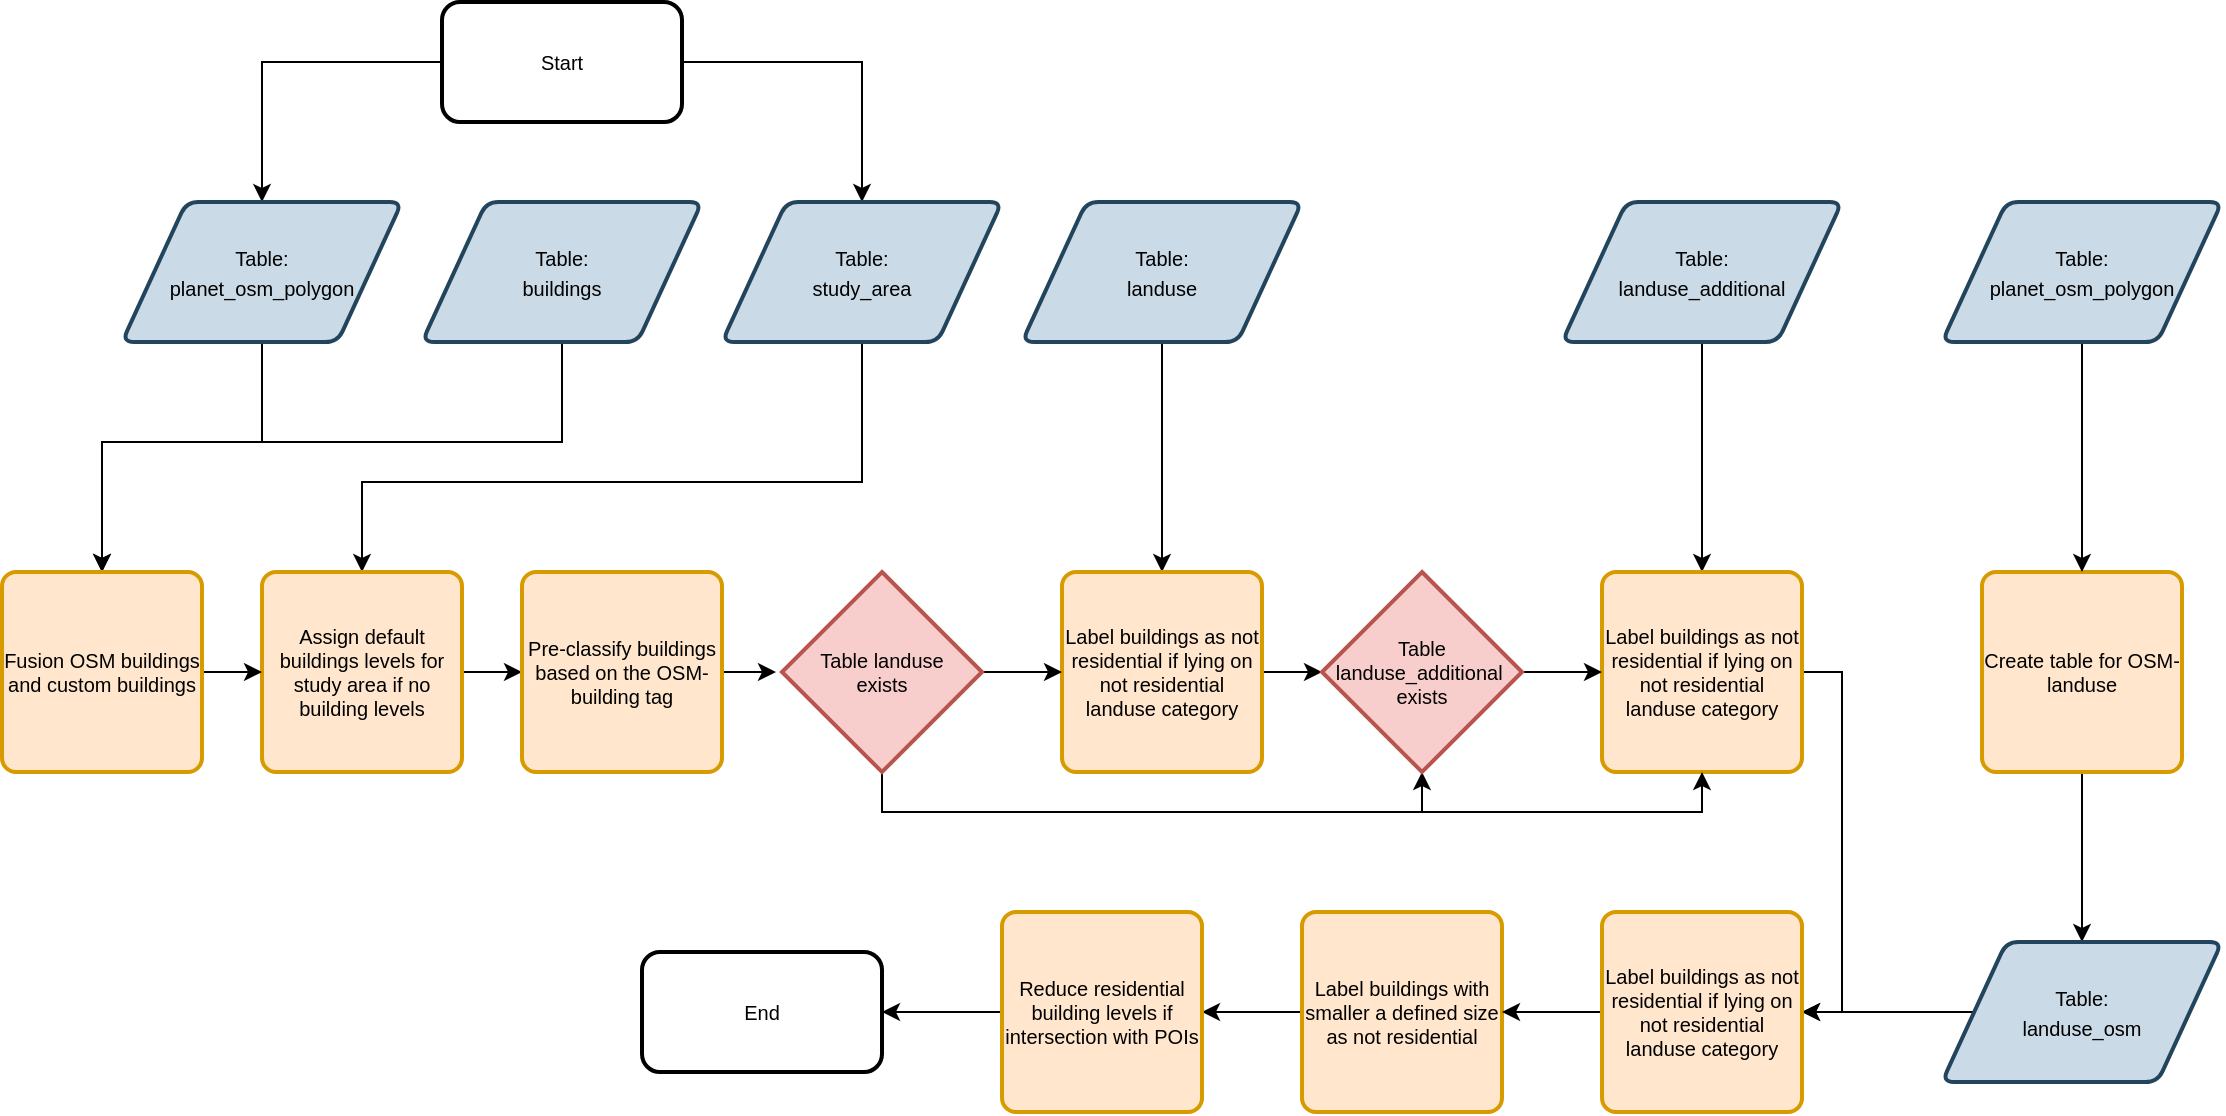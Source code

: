 <mxfile version="14.2.9" type="github">
  <diagram id="gSiPfwgvA54Z1C3vehDS" name="Page-1">
    <mxGraphModel dx="2252" dy="1243" grid="1" gridSize="10" guides="1" tooltips="1" connect="1" arrows="1" fold="1" page="1" pageScale="1" pageWidth="827" pageHeight="1169" math="0" shadow="0">
      <root>
        <mxCell id="0" />
        <mxCell id="1" parent="0" />
        <mxCell id="79B8dK87wqLwpo8yn6WV-7" style="edgeStyle=orthogonalEdgeStyle;rounded=0;orthogonalLoop=1;jettySize=auto;html=1;" parent="1" source="79B8dK87wqLwpo8yn6WV-3" target="79B8dK87wqLwpo8yn6WV-5" edge="1">
          <mxGeometry relative="1" as="geometry" />
        </mxCell>
        <mxCell id="79B8dK87wqLwpo8yn6WV-8" style="edgeStyle=orthogonalEdgeStyle;rounded=0;orthogonalLoop=1;jettySize=auto;html=1;entryX=0.5;entryY=0;entryDx=0;entryDy=0;" parent="1" source="79B8dK87wqLwpo8yn6WV-3" target="79B8dK87wqLwpo8yn6WV-6" edge="1">
          <mxGeometry relative="1" as="geometry" />
        </mxCell>
        <mxCell id="79B8dK87wqLwpo8yn6WV-3" value="&lt;font style=&quot;font-size: 10px;&quot;&gt;Start&lt;/font&gt;" style="rounded=1;whiteSpace=wrap;html=1;strokeWidth=2;fontSize=10;" parent="1" vertex="1">
          <mxGeometry x="350" y="200" width="120" height="60" as="geometry" />
        </mxCell>
        <mxCell id="Ia5hEZytAEmgdlomByLA-24" style="edgeStyle=orthogonalEdgeStyle;rounded=0;orthogonalLoop=1;jettySize=auto;html=1;entryX=0.5;entryY=0;entryDx=0;entryDy=0;" edge="1" parent="1" source="79B8dK87wqLwpo8yn6WV-5" target="Ia5hEZytAEmgdlomByLA-23">
          <mxGeometry relative="1" as="geometry">
            <Array as="points">
              <mxPoint x="260" y="420" />
              <mxPoint x="180" y="420" />
            </Array>
          </mxGeometry>
        </mxCell>
        <mxCell id="79B8dK87wqLwpo8yn6WV-5" value="&lt;font style=&quot;font-size: 10px&quot;&gt;Table:&lt;br&gt;planet_osm_polygon&lt;/font&gt;" style="shape=parallelogram;html=1;strokeWidth=2;perimeter=parallelogramPerimeter;whiteSpace=wrap;rounded=1;arcSize=12;size=0.23;strokeColor=#23445d;fillColor=#CADAE6;" parent="1" vertex="1">
          <mxGeometry x="190" y="300" width="140" height="70" as="geometry" />
        </mxCell>
        <mxCell id="Ia5hEZytAEmgdlomByLA-28" style="edgeStyle=orthogonalEdgeStyle;rounded=0;orthogonalLoop=1;jettySize=auto;html=1;" edge="1" parent="1" source="79B8dK87wqLwpo8yn6WV-6" target="79B8dK87wqLwpo8yn6WV-12">
          <mxGeometry relative="1" as="geometry">
            <Array as="points">
              <mxPoint x="560" y="440" />
              <mxPoint x="310" y="440" />
            </Array>
          </mxGeometry>
        </mxCell>
        <mxCell id="79B8dK87wqLwpo8yn6WV-6" value="&lt;font style=&quot;font-size: 10px&quot;&gt;Table:&lt;br&gt;study_area&lt;/font&gt;" style="shape=parallelogram;html=1;strokeWidth=2;perimeter=parallelogramPerimeter;whiteSpace=wrap;rounded=1;arcSize=12;size=0.23;strokeColor=#23445d;fillColor=#CADAE6;" parent="1" vertex="1">
          <mxGeometry x="490" y="300" width="140" height="70" as="geometry" />
        </mxCell>
        <mxCell id="79B8dK87wqLwpo8yn6WV-23" style="edgeStyle=orthogonalEdgeStyle;rounded=0;orthogonalLoop=1;jettySize=auto;html=1;entryX=0;entryY=0.5;entryDx=0;entryDy=0;fontSize=10;" parent="1" source="79B8dK87wqLwpo8yn6WV-12" target="79B8dK87wqLwpo8yn6WV-13" edge="1">
          <mxGeometry relative="1" as="geometry" />
        </mxCell>
        <mxCell id="79B8dK87wqLwpo8yn6WV-12" value="Assign default buildings levels for study area if no building levels" style="rounded=1;whiteSpace=wrap;html=1;absoluteArcSize=1;arcSize=14;strokeWidth=2;fontSize=10;fillColor=#ffe6cc;strokeColor=#d79b00;" parent="1" vertex="1">
          <mxGeometry x="260" y="485" width="100" height="100" as="geometry" />
        </mxCell>
        <mxCell id="79B8dK87wqLwpo8yn6WV-36" style="edgeStyle=orthogonalEdgeStyle;rounded=0;orthogonalLoop=1;jettySize=auto;html=1;exitX=1;exitY=0.5;exitDx=0;exitDy=0;entryX=-0.03;entryY=0.495;entryDx=0;entryDy=0;entryPerimeter=0;fontSize=10;" parent="1" source="79B8dK87wqLwpo8yn6WV-13" target="79B8dK87wqLwpo8yn6WV-35" edge="1">
          <mxGeometry relative="1" as="geometry" />
        </mxCell>
        <mxCell id="79B8dK87wqLwpo8yn6WV-13" value="Pre-classify buildings based on the OSM-building tag" style="rounded=1;whiteSpace=wrap;html=1;absoluteArcSize=1;arcSize=14;strokeWidth=2;fontSize=10;fillColor=#ffe6cc;strokeColor=#d79b00;" parent="1" vertex="1">
          <mxGeometry x="390" y="485" width="100" height="100" as="geometry" />
        </mxCell>
        <mxCell id="79B8dK87wqLwpo8yn6WV-29" style="edgeStyle=orthogonalEdgeStyle;rounded=0;orthogonalLoop=1;jettySize=auto;html=1;fontSize=10;" parent="1" source="79B8dK87wqLwpo8yn6WV-14" target="79B8dK87wqLwpo8yn6WV-18" edge="1">
          <mxGeometry relative="1" as="geometry" />
        </mxCell>
        <mxCell id="79B8dK87wqLwpo8yn6WV-14" value="Create table for OSM-landuse" style="rounded=1;whiteSpace=wrap;html=1;absoluteArcSize=1;arcSize=14;strokeWidth=2;fontSize=10;fillColor=#ffe6cc;strokeColor=#d79b00;" parent="1" vertex="1">
          <mxGeometry x="1120" y="485" width="100" height="100" as="geometry" />
        </mxCell>
        <mxCell id="Ia5hEZytAEmgdlomByLA-18" value="" style="edgeStyle=orthogonalEdgeStyle;rounded=0;orthogonalLoop=1;jettySize=auto;html=1;" edge="1" parent="1" source="79B8dK87wqLwpo8yn6WV-18" target="Ia5hEZytAEmgdlomByLA-10">
          <mxGeometry relative="1" as="geometry" />
        </mxCell>
        <mxCell id="79B8dK87wqLwpo8yn6WV-18" value="&lt;font style=&quot;font-size: 10px&quot;&gt;Table:&lt;br&gt;landuse_osm&lt;/font&gt;" style="shape=parallelogram;html=1;strokeWidth=2;perimeter=parallelogramPerimeter;whiteSpace=wrap;rounded=1;arcSize=12;size=0.23;strokeColor=#23445d;fillColor=#CADAE6;" parent="1" vertex="1">
          <mxGeometry x="1100" y="670" width="140" height="70" as="geometry" />
        </mxCell>
        <mxCell id="Ia5hEZytAEmgdlomByLA-17" style="edgeStyle=orthogonalEdgeStyle;rounded=0;orthogonalLoop=1;jettySize=auto;html=1;" edge="1" parent="1" source="79B8dK87wqLwpo8yn6WV-21" target="79B8dK87wqLwpo8yn6WV-14">
          <mxGeometry relative="1" as="geometry" />
        </mxCell>
        <mxCell id="79B8dK87wqLwpo8yn6WV-21" value="&lt;font style=&quot;font-size: 10px&quot;&gt;Table:&lt;br&gt;planet_osm_polygon&lt;/font&gt;" style="shape=parallelogram;html=1;strokeWidth=2;perimeter=parallelogramPerimeter;whiteSpace=wrap;rounded=1;arcSize=12;size=0.23;strokeColor=#23445d;fillColor=#CADAE6;" parent="1" vertex="1">
          <mxGeometry x="1100" y="300" width="140" height="70" as="geometry" />
        </mxCell>
        <mxCell id="Ia5hEZytAEmgdlomByLA-5" style="edgeStyle=orthogonalEdgeStyle;rounded=0;orthogonalLoop=1;jettySize=auto;html=1;" edge="1" parent="1" source="79B8dK87wqLwpo8yn6WV-24" target="79B8dK87wqLwpo8yn6WV-25">
          <mxGeometry relative="1" as="geometry" />
        </mxCell>
        <mxCell id="79B8dK87wqLwpo8yn6WV-24" value="&lt;font style=&quot;font-size: 10px&quot;&gt;Table:&lt;br&gt;landuse&lt;br&gt;&lt;/font&gt;" style="shape=parallelogram;html=1;strokeWidth=2;perimeter=parallelogramPerimeter;whiteSpace=wrap;rounded=1;arcSize=12;size=0.23;strokeColor=#23445d;fillColor=#CADAE6;" parent="1" vertex="1">
          <mxGeometry x="640" y="300" width="140" height="70" as="geometry" />
        </mxCell>
        <mxCell id="Ia5hEZytAEmgdlomByLA-7" style="edgeStyle=orthogonalEdgeStyle;rounded=0;orthogonalLoop=1;jettySize=auto;html=1;exitX=1;exitY=0.5;exitDx=0;exitDy=0;entryX=0;entryY=0.5;entryDx=0;entryDy=0;entryPerimeter=0;" edge="1" parent="1" source="79B8dK87wqLwpo8yn6WV-25" target="79B8dK87wqLwpo8yn6WV-38">
          <mxGeometry relative="1" as="geometry" />
        </mxCell>
        <mxCell id="79B8dK87wqLwpo8yn6WV-25" value="Label buildings as not residential if lying on not residential landuse category" style="rounded=1;whiteSpace=wrap;html=1;absoluteArcSize=1;arcSize=14;strokeWidth=2;fontSize=10;fillColor=#ffe6cc;strokeColor=#d79b00;" parent="1" vertex="1">
          <mxGeometry x="660" y="485" width="100" height="100" as="geometry" />
        </mxCell>
        <mxCell id="Ia5hEZytAEmgdlomByLA-8" style="edgeStyle=orthogonalEdgeStyle;rounded=0;orthogonalLoop=1;jettySize=auto;html=1;entryX=0.5;entryY=0;entryDx=0;entryDy=0;" edge="1" parent="1" source="79B8dK87wqLwpo8yn6WV-30" target="79B8dK87wqLwpo8yn6WV-31">
          <mxGeometry relative="1" as="geometry" />
        </mxCell>
        <mxCell id="79B8dK87wqLwpo8yn6WV-30" value="&lt;font style=&quot;font-size: 10px&quot;&gt;Table:&lt;br&gt;landuse_additional&lt;br&gt;&lt;/font&gt;" style="shape=parallelogram;html=1;strokeWidth=2;perimeter=parallelogramPerimeter;whiteSpace=wrap;rounded=1;arcSize=12;size=0.23;strokeColor=#23445d;fillColor=#CADAE6;" parent="1" vertex="1">
          <mxGeometry x="910" y="300" width="140" height="70" as="geometry" />
        </mxCell>
        <mxCell id="Ia5hEZytAEmgdlomByLA-15" style="edgeStyle=orthogonalEdgeStyle;rounded=0;orthogonalLoop=1;jettySize=auto;html=1;exitX=1;exitY=0.5;exitDx=0;exitDy=0;entryX=1;entryY=0.5;entryDx=0;entryDy=0;" edge="1" parent="1" source="79B8dK87wqLwpo8yn6WV-31" target="Ia5hEZytAEmgdlomByLA-10">
          <mxGeometry relative="1" as="geometry" />
        </mxCell>
        <mxCell id="79B8dK87wqLwpo8yn6WV-31" value="Label buildings as not residential if lying on not residential landuse category" style="rounded=1;whiteSpace=wrap;html=1;absoluteArcSize=1;arcSize=14;strokeWidth=2;fontSize=10;fillColor=#ffe6cc;strokeColor=#d79b00;" parent="1" vertex="1">
          <mxGeometry x="930" y="485" width="100" height="100" as="geometry" />
        </mxCell>
        <mxCell id="Ia5hEZytAEmgdlomByLA-4" style="edgeStyle=orthogonalEdgeStyle;rounded=0;orthogonalLoop=1;jettySize=auto;html=1;exitX=1;exitY=0.5;exitDx=0;exitDy=0;exitPerimeter=0;entryX=0;entryY=0.5;entryDx=0;entryDy=0;" edge="1" parent="1" source="79B8dK87wqLwpo8yn6WV-35" target="79B8dK87wqLwpo8yn6WV-25">
          <mxGeometry relative="1" as="geometry" />
        </mxCell>
        <mxCell id="Ia5hEZytAEmgdlomByLA-16" style="edgeStyle=orthogonalEdgeStyle;rounded=0;orthogonalLoop=1;jettySize=auto;html=1;entryX=0.5;entryY=1;entryDx=0;entryDy=0;entryPerimeter=0;" edge="1" parent="1" source="79B8dK87wqLwpo8yn6WV-35" target="79B8dK87wqLwpo8yn6WV-38">
          <mxGeometry relative="1" as="geometry">
            <Array as="points">
              <mxPoint x="570" y="605" />
              <mxPoint x="840" y="605" />
            </Array>
          </mxGeometry>
        </mxCell>
        <mxCell id="79B8dK87wqLwpo8yn6WV-35" value="Table landuse &lt;br&gt;exists" style="strokeWidth=2;html=1;shape=mxgraph.flowchart.decision;whiteSpace=wrap;rounded=1;fontSize=10;fillColor=#f8cecc;strokeColor=#b85450;" parent="1" vertex="1">
          <mxGeometry x="520" y="485" width="100" height="100" as="geometry" />
        </mxCell>
        <mxCell id="Ia5hEZytAEmgdlomByLA-9" style="edgeStyle=orthogonalEdgeStyle;rounded=0;orthogonalLoop=1;jettySize=auto;html=1;exitX=1;exitY=0.5;exitDx=0;exitDy=0;exitPerimeter=0;entryX=0;entryY=0.5;entryDx=0;entryDy=0;" edge="1" parent="1" source="79B8dK87wqLwpo8yn6WV-38" target="79B8dK87wqLwpo8yn6WV-31">
          <mxGeometry relative="1" as="geometry" />
        </mxCell>
        <mxCell id="Ia5hEZytAEmgdlomByLA-21" style="edgeStyle=orthogonalEdgeStyle;rounded=0;orthogonalLoop=1;jettySize=auto;html=1;exitX=0.5;exitY=1;exitDx=0;exitDy=0;exitPerimeter=0;entryX=0.5;entryY=1;entryDx=0;entryDy=0;" edge="1" parent="1" source="79B8dK87wqLwpo8yn6WV-38" target="79B8dK87wqLwpo8yn6WV-31">
          <mxGeometry relative="1" as="geometry" />
        </mxCell>
        <mxCell id="79B8dK87wqLwpo8yn6WV-38" value="Table landuse_additional&amp;nbsp;&lt;br&gt;exists" style="strokeWidth=2;html=1;shape=mxgraph.flowchart.decision;whiteSpace=wrap;rounded=1;fontSize=10;fillColor=#f8cecc;strokeColor=#b85450;" parent="1" vertex="1">
          <mxGeometry x="790" y="485" width="100" height="100" as="geometry" />
        </mxCell>
        <mxCell id="Ia5hEZytAEmgdlomByLA-22" value="" style="edgeStyle=orthogonalEdgeStyle;rounded=0;orthogonalLoop=1;jettySize=auto;html=1;" edge="1" parent="1" source="79B8dK87wqLwpo8yn6WV-40" target="79B8dK87wqLwpo8yn6WV-42">
          <mxGeometry relative="1" as="geometry" />
        </mxCell>
        <mxCell id="79B8dK87wqLwpo8yn6WV-40" value="Label buildings with smaller a defined size as not residential" style="rounded=1;whiteSpace=wrap;html=1;absoluteArcSize=1;arcSize=14;strokeWidth=2;fontSize=10;fillColor=#ffe6cc;strokeColor=#d79b00;" parent="1" vertex="1">
          <mxGeometry x="780" y="655" width="100" height="100" as="geometry" />
        </mxCell>
        <mxCell id="Ia5hEZytAEmgdlomByLA-31" value="" style="edgeStyle=orthogonalEdgeStyle;rounded=0;orthogonalLoop=1;jettySize=auto;html=1;" edge="1" parent="1" source="79B8dK87wqLwpo8yn6WV-42" target="Ia5hEZytAEmgdlomByLA-30">
          <mxGeometry relative="1" as="geometry" />
        </mxCell>
        <mxCell id="79B8dK87wqLwpo8yn6WV-42" value="Reduce residential building levels if intersection with POIs" style="rounded=1;whiteSpace=wrap;html=1;absoluteArcSize=1;arcSize=14;strokeWidth=2;fontSize=10;fillColor=#ffe6cc;strokeColor=#d79b00;" parent="1" vertex="1">
          <mxGeometry x="630" y="655" width="100" height="100" as="geometry" />
        </mxCell>
        <mxCell id="Ia5hEZytAEmgdlomByLA-26" style="edgeStyle=orthogonalEdgeStyle;rounded=0;orthogonalLoop=1;jettySize=auto;html=1;entryX=0.5;entryY=0;entryDx=0;entryDy=0;" edge="1" parent="1" source="Ia5hEZytAEmgdlomByLA-1" target="Ia5hEZytAEmgdlomByLA-23">
          <mxGeometry relative="1" as="geometry">
            <Array as="points">
              <mxPoint x="410" y="420" />
              <mxPoint x="180" y="420" />
            </Array>
          </mxGeometry>
        </mxCell>
        <mxCell id="Ia5hEZytAEmgdlomByLA-1" value="&lt;font style=&quot;font-size: 10px&quot;&gt;Table:&lt;br&gt;buildings&lt;/font&gt;" style="shape=parallelogram;html=1;strokeWidth=2;perimeter=parallelogramPerimeter;whiteSpace=wrap;rounded=1;arcSize=12;size=0.23;strokeColor=#23445d;fillColor=#CADAE6;" vertex="1" parent="1">
          <mxGeometry x="340" y="300" width="140" height="70" as="geometry" />
        </mxCell>
        <mxCell id="Ia5hEZytAEmgdlomByLA-19" value="" style="edgeStyle=orthogonalEdgeStyle;rounded=0;orthogonalLoop=1;jettySize=auto;html=1;" edge="1" parent="1" source="Ia5hEZytAEmgdlomByLA-10" target="79B8dK87wqLwpo8yn6WV-40">
          <mxGeometry relative="1" as="geometry" />
        </mxCell>
        <mxCell id="Ia5hEZytAEmgdlomByLA-10" value="Label buildings as not residential if lying on not residential landuse category" style="rounded=1;whiteSpace=wrap;html=1;absoluteArcSize=1;arcSize=14;strokeWidth=2;fontSize=10;fillColor=#ffe6cc;strokeColor=#d79b00;" vertex="1" parent="1">
          <mxGeometry x="930" y="655" width="100" height="100" as="geometry" />
        </mxCell>
        <mxCell id="Ia5hEZytAEmgdlomByLA-27" value="" style="edgeStyle=orthogonalEdgeStyle;rounded=0;orthogonalLoop=1;jettySize=auto;html=1;" edge="1" parent="1" source="Ia5hEZytAEmgdlomByLA-23" target="79B8dK87wqLwpo8yn6WV-12">
          <mxGeometry relative="1" as="geometry" />
        </mxCell>
        <mxCell id="Ia5hEZytAEmgdlomByLA-23" value="Fusion OSM buildings and custom buildings" style="rounded=1;whiteSpace=wrap;html=1;absoluteArcSize=1;arcSize=14;strokeWidth=2;fontSize=10;fillColor=#ffe6cc;strokeColor=#d79b00;" vertex="1" parent="1">
          <mxGeometry x="130" y="485" width="100" height="100" as="geometry" />
        </mxCell>
        <mxCell id="Ia5hEZytAEmgdlomByLA-30" value="&lt;font style=&quot;font-size: 10px&quot;&gt;End&lt;/font&gt;" style="rounded=1;whiteSpace=wrap;html=1;strokeWidth=2;fontSize=10;" vertex="1" parent="1">
          <mxGeometry x="450" y="675" width="120" height="60" as="geometry" />
        </mxCell>
      </root>
    </mxGraphModel>
  </diagram>
</mxfile>
